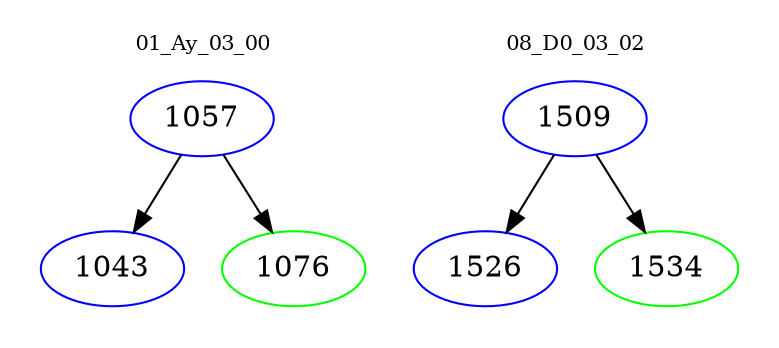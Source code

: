 digraph{
subgraph cluster_0 {
color = white
label = "01_Ay_03_00";
fontsize=10;
T0_1057 [label="1057", color="blue"]
T0_1057 -> T0_1043 [color="black"]
T0_1043 [label="1043", color="blue"]
T0_1057 -> T0_1076 [color="black"]
T0_1076 [label="1076", color="green"]
}
subgraph cluster_1 {
color = white
label = "08_D0_03_02";
fontsize=10;
T1_1509 [label="1509", color="blue"]
T1_1509 -> T1_1526 [color="black"]
T1_1526 [label="1526", color="blue"]
T1_1509 -> T1_1534 [color="black"]
T1_1534 [label="1534", color="green"]
}
}
